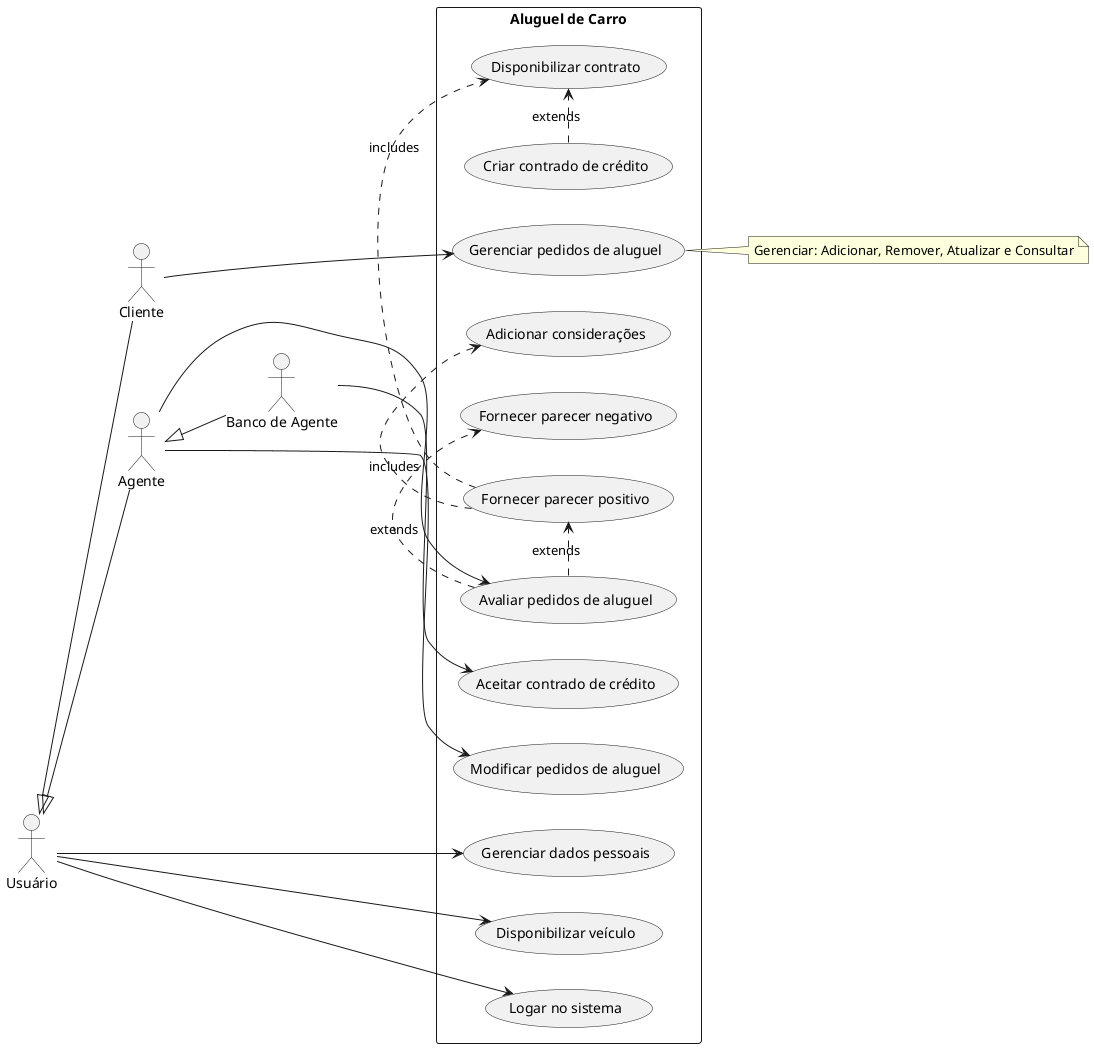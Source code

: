 @startuml

left to right direction

actor "Usuário" as User
actor Cliente as C
actor Agente as A
actor "Banco de Agente" as AB

rectangle "Aluguel de Carro" {
usecase "Gerenciar pedidos de aluguel" as UC1
usecase "Avaliar pedidos de aluguel" as UC2
usecase "Disponibilizar contrato" as UC3
usecase "Gerenciar dados pessoais" as UC4
usecase "Disponibilizar veículo" as UC5
usecase "Criar contrado de crédito" as UC6
usecase "Aceitar contrado de crédito" as UC7
usecase "Logar no sistema" as UC8
usecase "Fornecer parecer positivo" as UC9
usecase "Adicionar considerações" as UC10
usecase "Fornecer parecer negativo" as UC11
usecase "Modificar pedidos de aluguel" as UC12
}

User <|-- C
User <|-- A
A <|-- AB

UC6 .> UC3 : extends
UC2 .> UC9 : extends
UC9 .> UC10 : includes
UC9 .> UC3 : includes
UC2 .> UC11 : extends

User --> UC4
User --> UC5
User --> UC8
C --> UC1
A --> UC2
A --> UC12
AB --> UC7

note right of UC1
    Gerenciar: Adicionar, Remover, Atualizar e Consultar
end note

@enduml